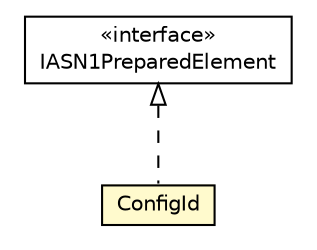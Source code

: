 #!/usr/local/bin/dot
#
# Class diagram 
# Generated by UMLGraph version R5_6-24-gf6e263 (http://www.umlgraph.org/)
#

digraph G {
	edge [fontname="Helvetica",fontsize=10,labelfontname="Helvetica",labelfontsize=10];
	node [fontname="Helvetica",fontsize=10,shape=plaintext];
	nodesep=0.25;
	ranksep=0.5;
	// org.universAAL.lddi.lib.ieeex73std.org.bn.coders.IASN1PreparedElement
	c2752659 [label=<<table title="org.universAAL.lddi.lib.ieeex73std.org.bn.coders.IASN1PreparedElement" border="0" cellborder="1" cellspacing="0" cellpadding="2" port="p" href="../../org/bn/coders/IASN1PreparedElement.html">
		<tr><td><table border="0" cellspacing="0" cellpadding="1">
<tr><td align="center" balign="center"> &#171;interface&#187; </td></tr>
<tr><td align="center" balign="center"> IASN1PreparedElement </td></tr>
		</table></td></tr>
		</table>>, URL="../../org/bn/coders/IASN1PreparedElement.html", fontname="Helvetica", fontcolor="black", fontsize=10.0];
	// org.universAAL.lddi.lib.ieeex73std.x73.p20601.ConfigId
	c2752818 [label=<<table title="org.universAAL.lddi.lib.ieeex73std.x73.p20601.ConfigId" border="0" cellborder="1" cellspacing="0" cellpadding="2" port="p" bgcolor="lemonChiffon" href="./ConfigId.html">
		<tr><td><table border="0" cellspacing="0" cellpadding="1">
<tr><td align="center" balign="center"> ConfigId </td></tr>
		</table></td></tr>
		</table>>, URL="./ConfigId.html", fontname="Helvetica", fontcolor="black", fontsize=10.0];
	//org.universAAL.lddi.lib.ieeex73std.x73.p20601.ConfigId implements org.universAAL.lddi.lib.ieeex73std.org.bn.coders.IASN1PreparedElement
	c2752659:p -> c2752818:p [dir=back,arrowtail=empty,style=dashed];
}

